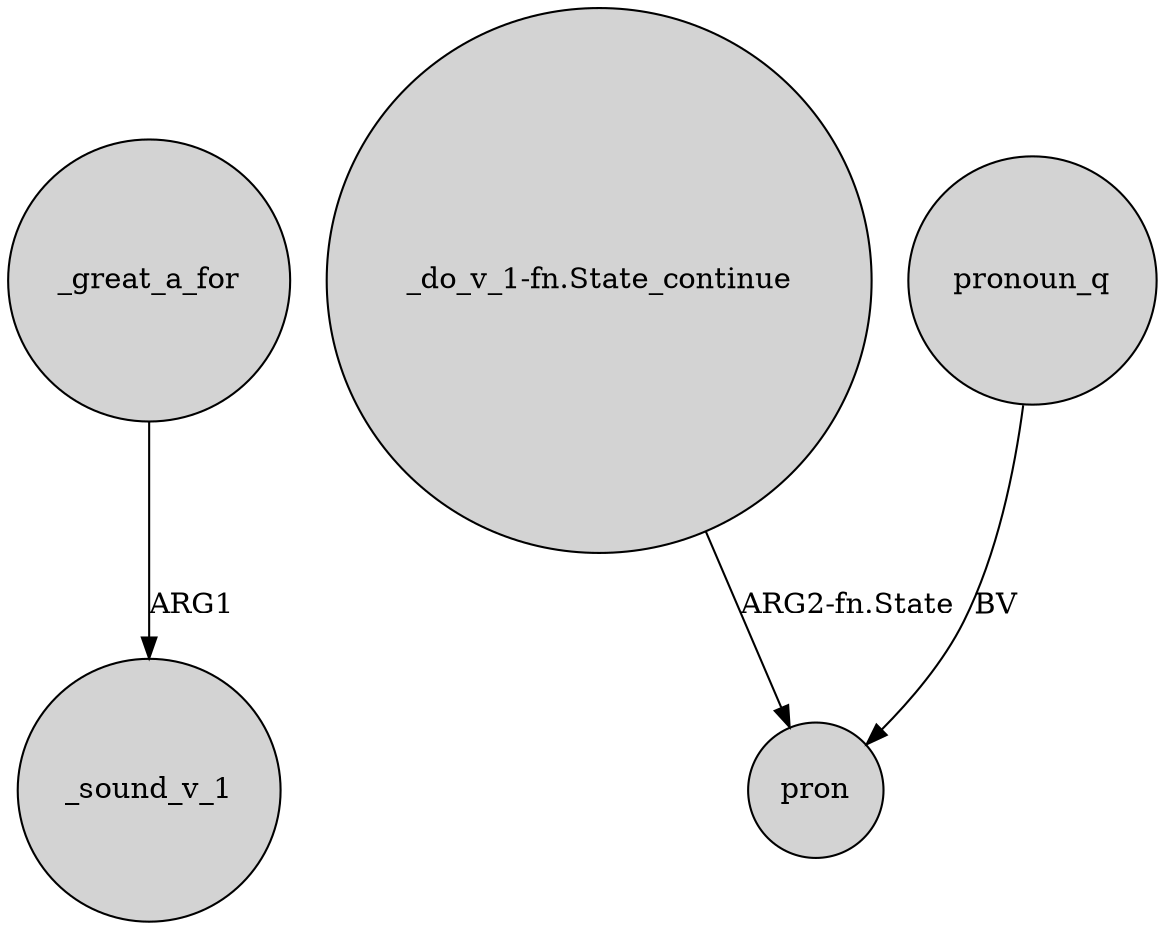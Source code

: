 digraph {
	node [shape=circle style=filled]
	_great_a_for -> _sound_v_1 [label=ARG1]
	"_do_v_1-fn.State_continue" -> pron [label="ARG2-fn.State"]
	pronoun_q -> pron [label=BV]
}
